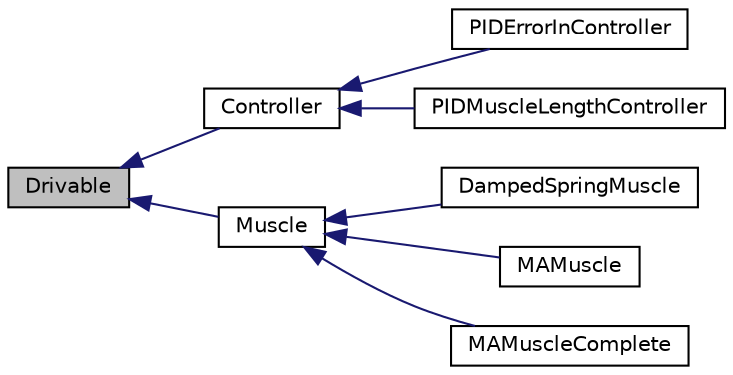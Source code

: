 digraph "Drivable"
{
 // LATEX_PDF_SIZE
  edge [fontname="Helvetica",fontsize="10",labelfontname="Helvetica",labelfontsize="10"];
  node [fontname="Helvetica",fontsize="10",shape=record];
  rankdir="LR";
  Node1 [label="Drivable",height=0.2,width=0.4,color="black", fillcolor="grey75", style="filled", fontcolor="black",tooltip=" "];
  Node1 -> Node2 [dir="back",color="midnightblue",fontsize="10",style="solid"];
  Node2 [label="Controller",height=0.2,width=0.4,color="black", fillcolor="white", style="filled",URL="$classController.html",tooltip=" "];
  Node2 -> Node3 [dir="back",color="midnightblue",fontsize="10",style="solid"];
  Node3 [label="PIDErrorInController",height=0.2,width=0.4,color="black", fillcolor="white", style="filled",URL="$classPIDErrorInController.html",tooltip=" "];
  Node2 -> Node4 [dir="back",color="midnightblue",fontsize="10",style="solid"];
  Node4 [label="PIDMuscleLengthController",height=0.2,width=0.4,color="black", fillcolor="white", style="filled",URL="$classPIDMuscleLengthController.html",tooltip=" "];
  Node1 -> Node5 [dir="back",color="midnightblue",fontsize="10",style="solid"];
  Node5 [label="Muscle",height=0.2,width=0.4,color="black", fillcolor="white", style="filled",URL="$classMuscle.html",tooltip=" "];
  Node5 -> Node6 [dir="back",color="midnightblue",fontsize="10",style="solid"];
  Node6 [label="DampedSpringMuscle",height=0.2,width=0.4,color="black", fillcolor="white", style="filled",URL="$classDampedSpringMuscle.html",tooltip=" "];
  Node5 -> Node7 [dir="back",color="midnightblue",fontsize="10",style="solid"];
  Node7 [label="MAMuscle",height=0.2,width=0.4,color="black", fillcolor="white", style="filled",URL="$classMAMuscle.html",tooltip=" "];
  Node5 -> Node8 [dir="back",color="midnightblue",fontsize="10",style="solid"];
  Node8 [label="MAMuscleComplete",height=0.2,width=0.4,color="black", fillcolor="white", style="filled",URL="$classMAMuscleComplete.html",tooltip=" "];
}
